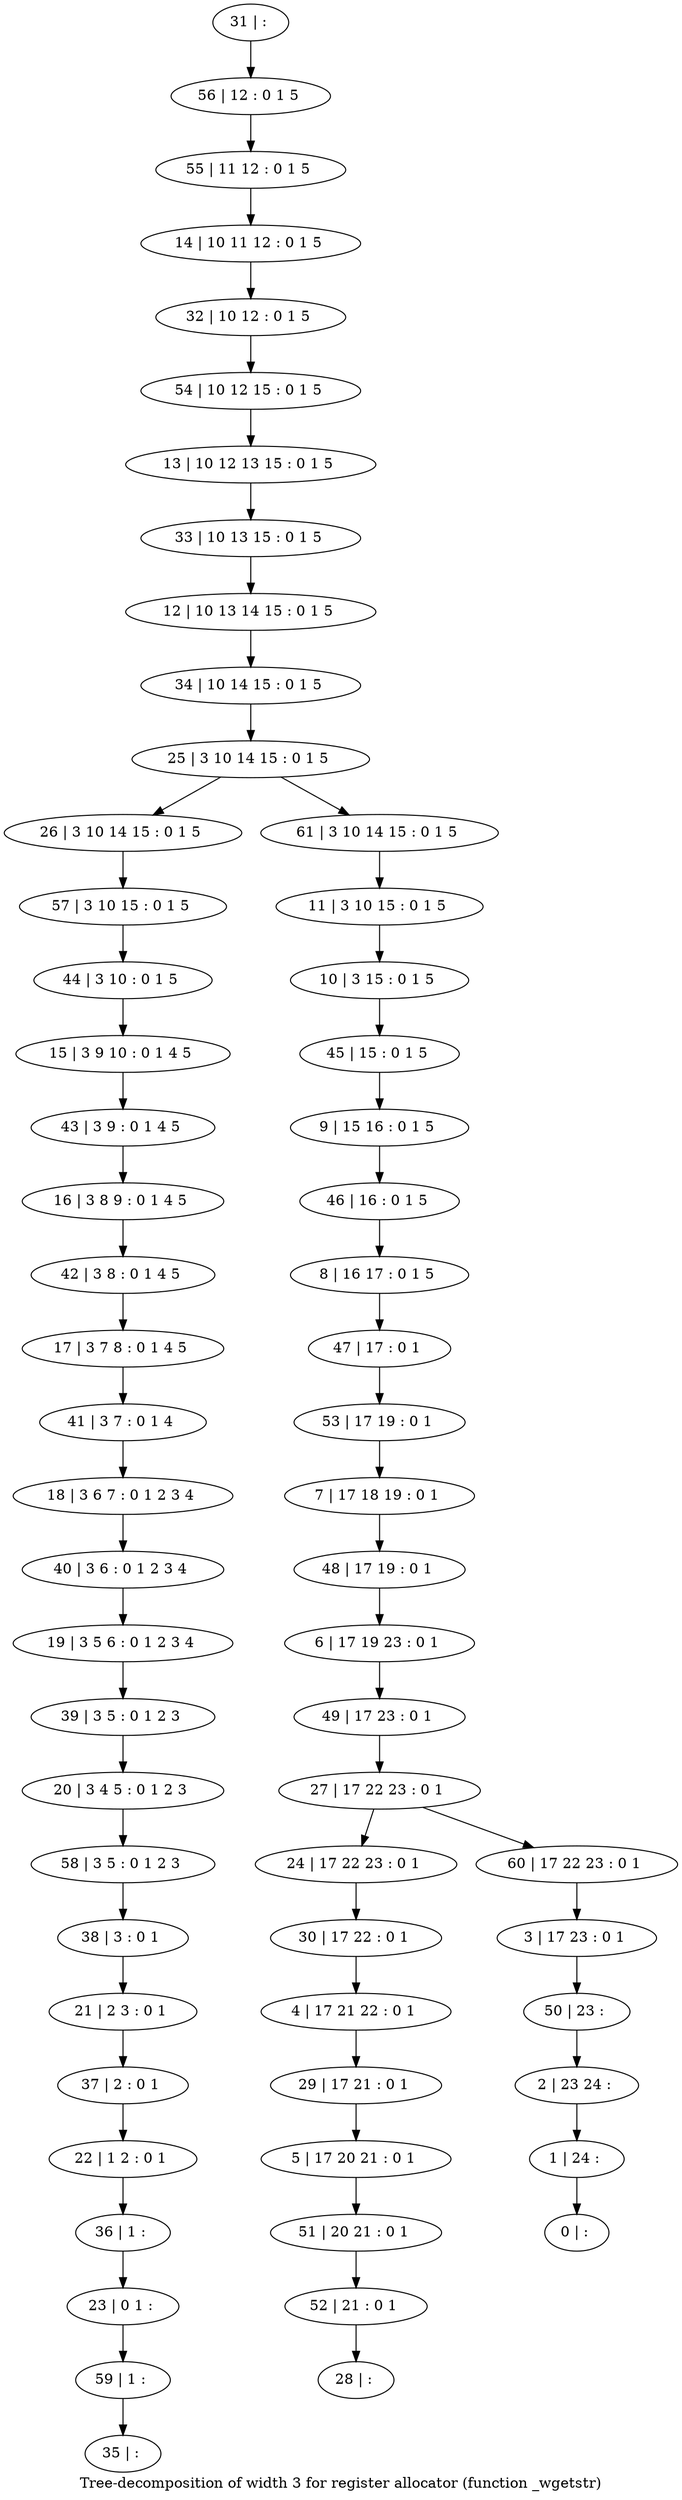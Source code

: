 digraph G {
graph [label="Tree-decomposition of width 3 for register allocator (function _wgetstr)"]
0[label="0 | : "];
1[label="1 | 24 : "];
2[label="2 | 23 24 : "];
3[label="3 | 17 23 : 0 1 "];
4[label="4 | 17 21 22 : 0 1 "];
5[label="5 | 17 20 21 : 0 1 "];
6[label="6 | 17 19 23 : 0 1 "];
7[label="7 | 17 18 19 : 0 1 "];
8[label="8 | 16 17 : 0 1 5 "];
9[label="9 | 15 16 : 0 1 5 "];
10[label="10 | 3 15 : 0 1 5 "];
11[label="11 | 3 10 15 : 0 1 5 "];
12[label="12 | 10 13 14 15 : 0 1 5 "];
13[label="13 | 10 12 13 15 : 0 1 5 "];
14[label="14 | 10 11 12 : 0 1 5 "];
15[label="15 | 3 9 10 : 0 1 4 5 "];
16[label="16 | 3 8 9 : 0 1 4 5 "];
17[label="17 | 3 7 8 : 0 1 4 5 "];
18[label="18 | 3 6 7 : 0 1 2 3 4 "];
19[label="19 | 3 5 6 : 0 1 2 3 4 "];
20[label="20 | 3 4 5 : 0 1 2 3 "];
21[label="21 | 2 3 : 0 1 "];
22[label="22 | 1 2 : 0 1 "];
23[label="23 | 0 1 : "];
24[label="24 | 17 22 23 : 0 1 "];
25[label="25 | 3 10 14 15 : 0 1 5 "];
26[label="26 | 3 10 14 15 : 0 1 5 "];
27[label="27 | 17 22 23 : 0 1 "];
28[label="28 | : "];
29[label="29 | 17 21 : 0 1 "];
30[label="30 | 17 22 : 0 1 "];
31[label="31 | : "];
32[label="32 | 10 12 : 0 1 5 "];
33[label="33 | 10 13 15 : 0 1 5 "];
34[label="34 | 10 14 15 : 0 1 5 "];
35[label="35 | : "];
36[label="36 | 1 : "];
37[label="37 | 2 : 0 1 "];
38[label="38 | 3 : 0 1 "];
39[label="39 | 3 5 : 0 1 2 3 "];
40[label="40 | 3 6 : 0 1 2 3 4 "];
41[label="41 | 3 7 : 0 1 4 "];
42[label="42 | 3 8 : 0 1 4 5 "];
43[label="43 | 3 9 : 0 1 4 5 "];
44[label="44 | 3 10 : 0 1 5 "];
45[label="45 | 15 : 0 1 5 "];
46[label="46 | 16 : 0 1 5 "];
47[label="47 | 17 : 0 1 "];
48[label="48 | 17 19 : 0 1 "];
49[label="49 | 17 23 : 0 1 "];
50[label="50 | 23 : "];
51[label="51 | 20 21 : 0 1 "];
52[label="52 | 21 : 0 1 "];
53[label="53 | 17 19 : 0 1 "];
54[label="54 | 10 12 15 : 0 1 5 "];
55[label="55 | 11 12 : 0 1 5 "];
56[label="56 | 12 : 0 1 5 "];
57[label="57 | 3 10 15 : 0 1 5 "];
58[label="58 | 3 5 : 0 1 2 3 "];
59[label="59 | 1 : "];
60[label="60 | 17 22 23 : 0 1 "];
61[label="61 | 3 10 14 15 : 0 1 5 "];
29->5 ;
4->29 ;
30->4 ;
24->30 ;
36->23 ;
22->36 ;
37->22 ;
21->37 ;
38->21 ;
39->20 ;
19->39 ;
40->19 ;
18->40 ;
41->18 ;
17->41 ;
42->17 ;
16->42 ;
43->16 ;
15->43 ;
44->15 ;
5->51 ;
52->28 ;
51->52 ;
57->44 ;
26->57 ;
58->38 ;
20->58 ;
59->35 ;
23->59 ;
31->56 ;
56->55 ;
55->14 ;
14->32 ;
32->54 ;
54->13 ;
13->33 ;
33->12 ;
12->34 ;
34->25 ;
11->10 ;
10->45 ;
45->9 ;
9->46 ;
46->8 ;
8->47 ;
47->53 ;
53->7 ;
7->48 ;
48->6 ;
6->49 ;
49->27 ;
3->50 ;
50->2 ;
2->1 ;
1->0 ;
60->3 ;
61->11 ;
27->24 ;
27->60 ;
25->26 ;
25->61 ;
}
